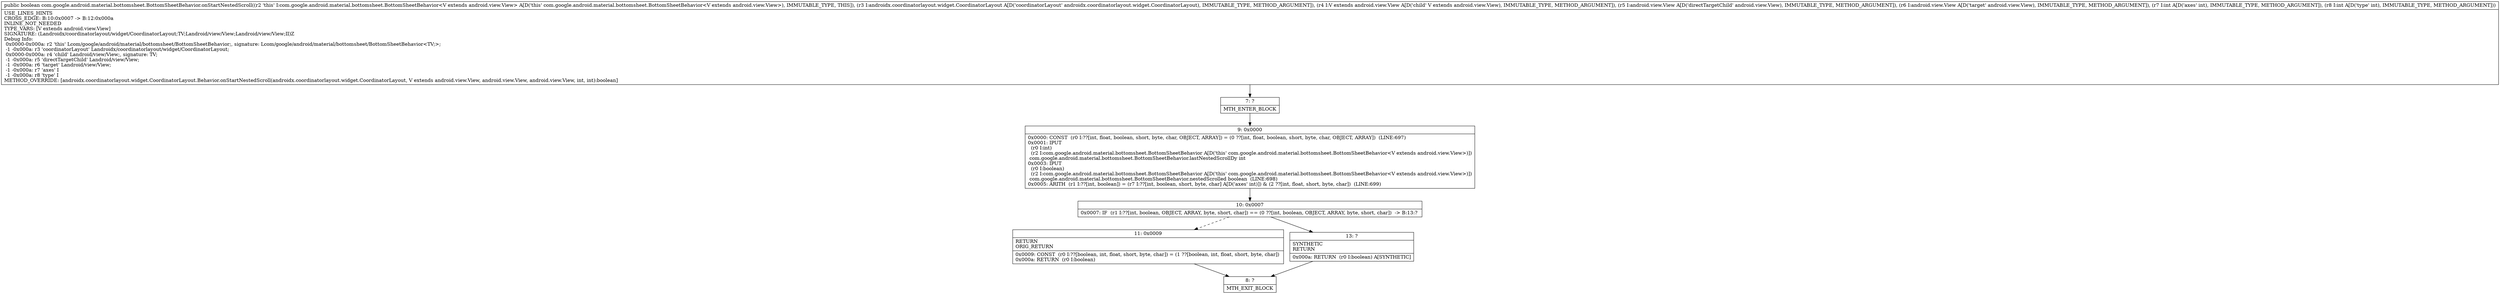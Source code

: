 digraph "CFG forcom.google.android.material.bottomsheet.BottomSheetBehavior.onStartNestedScroll(Landroidx\/coordinatorlayout\/widget\/CoordinatorLayout;Landroid\/view\/View;Landroid\/view\/View;Landroid\/view\/View;II)Z" {
Node_7 [shape=record,label="{7\:\ ?|MTH_ENTER_BLOCK\l}"];
Node_9 [shape=record,label="{9\:\ 0x0000|0x0000: CONST  (r0 I:??[int, float, boolean, short, byte, char, OBJECT, ARRAY]) = (0 ??[int, float, boolean, short, byte, char, OBJECT, ARRAY])  (LINE:697)\l0x0001: IPUT  \l  (r0 I:int)\l  (r2 I:com.google.android.material.bottomsheet.BottomSheetBehavior A[D('this' com.google.android.material.bottomsheet.BottomSheetBehavior\<V extends android.view.View\>)])\l com.google.android.material.bottomsheet.BottomSheetBehavior.lastNestedScrollDy int \l0x0003: IPUT  \l  (r0 I:boolean)\l  (r2 I:com.google.android.material.bottomsheet.BottomSheetBehavior A[D('this' com.google.android.material.bottomsheet.BottomSheetBehavior\<V extends android.view.View\>)])\l com.google.android.material.bottomsheet.BottomSheetBehavior.nestedScrolled boolean  (LINE:698)\l0x0005: ARITH  (r1 I:??[int, boolean]) = (r7 I:??[int, boolean, short, byte, char] A[D('axes' int)]) & (2 ??[int, float, short, byte, char])  (LINE:699)\l}"];
Node_10 [shape=record,label="{10\:\ 0x0007|0x0007: IF  (r1 I:??[int, boolean, OBJECT, ARRAY, byte, short, char]) == (0 ??[int, boolean, OBJECT, ARRAY, byte, short, char])  \-\> B:13:? \l}"];
Node_11 [shape=record,label="{11\:\ 0x0009|RETURN\lORIG_RETURN\l|0x0009: CONST  (r0 I:??[boolean, int, float, short, byte, char]) = (1 ??[boolean, int, float, short, byte, char]) \l0x000a: RETURN  (r0 I:boolean) \l}"];
Node_8 [shape=record,label="{8\:\ ?|MTH_EXIT_BLOCK\l}"];
Node_13 [shape=record,label="{13\:\ ?|SYNTHETIC\lRETURN\l|0x000a: RETURN  (r0 I:boolean) A[SYNTHETIC]\l}"];
MethodNode[shape=record,label="{public boolean com.google.android.material.bottomsheet.BottomSheetBehavior.onStartNestedScroll((r2 'this' I:com.google.android.material.bottomsheet.BottomSheetBehavior\<V extends android.view.View\> A[D('this' com.google.android.material.bottomsheet.BottomSheetBehavior\<V extends android.view.View\>), IMMUTABLE_TYPE, THIS]), (r3 I:androidx.coordinatorlayout.widget.CoordinatorLayout A[D('coordinatorLayout' androidx.coordinatorlayout.widget.CoordinatorLayout), IMMUTABLE_TYPE, METHOD_ARGUMENT]), (r4 I:V extends android.view.View A[D('child' V extends android.view.View), IMMUTABLE_TYPE, METHOD_ARGUMENT]), (r5 I:android.view.View A[D('directTargetChild' android.view.View), IMMUTABLE_TYPE, METHOD_ARGUMENT]), (r6 I:android.view.View A[D('target' android.view.View), IMMUTABLE_TYPE, METHOD_ARGUMENT]), (r7 I:int A[D('axes' int), IMMUTABLE_TYPE, METHOD_ARGUMENT]), (r8 I:int A[D('type' int), IMMUTABLE_TYPE, METHOD_ARGUMENT]))  | USE_LINES_HINTS\lCROSS_EDGE: B:10:0x0007 \-\> B:12:0x000a\lINLINE_NOT_NEEDED\lTYPE_VARS: [V extends android.view.View]\lSIGNATURE: (Landroidx\/coordinatorlayout\/widget\/CoordinatorLayout;TV;Landroid\/view\/View;Landroid\/view\/View;II)Z\lDebug Info:\l  0x0000\-0x000a: r2 'this' Lcom\/google\/android\/material\/bottomsheet\/BottomSheetBehavior;, signature: Lcom\/google\/android\/material\/bottomsheet\/BottomSheetBehavior\<TV;\>;\l  \-1 \-0x000a: r3 'coordinatorLayout' Landroidx\/coordinatorlayout\/widget\/CoordinatorLayout;\l  0x0000\-0x000a: r4 'child' Landroid\/view\/View;, signature: TV;\l  \-1 \-0x000a: r5 'directTargetChild' Landroid\/view\/View;\l  \-1 \-0x000a: r6 'target' Landroid\/view\/View;\l  \-1 \-0x000a: r7 'axes' I\l  \-1 \-0x000a: r8 'type' I\lMETHOD_OVERRIDE: [androidx.coordinatorlayout.widget.CoordinatorLayout.Behavior.onStartNestedScroll(androidx.coordinatorlayout.widget.CoordinatorLayout, V extends android.view.View, android.view.View, android.view.View, int, int):boolean]\l}"];
MethodNode -> Node_7;Node_7 -> Node_9;
Node_9 -> Node_10;
Node_10 -> Node_11[style=dashed];
Node_10 -> Node_13;
Node_11 -> Node_8;
Node_13 -> Node_8;
}

